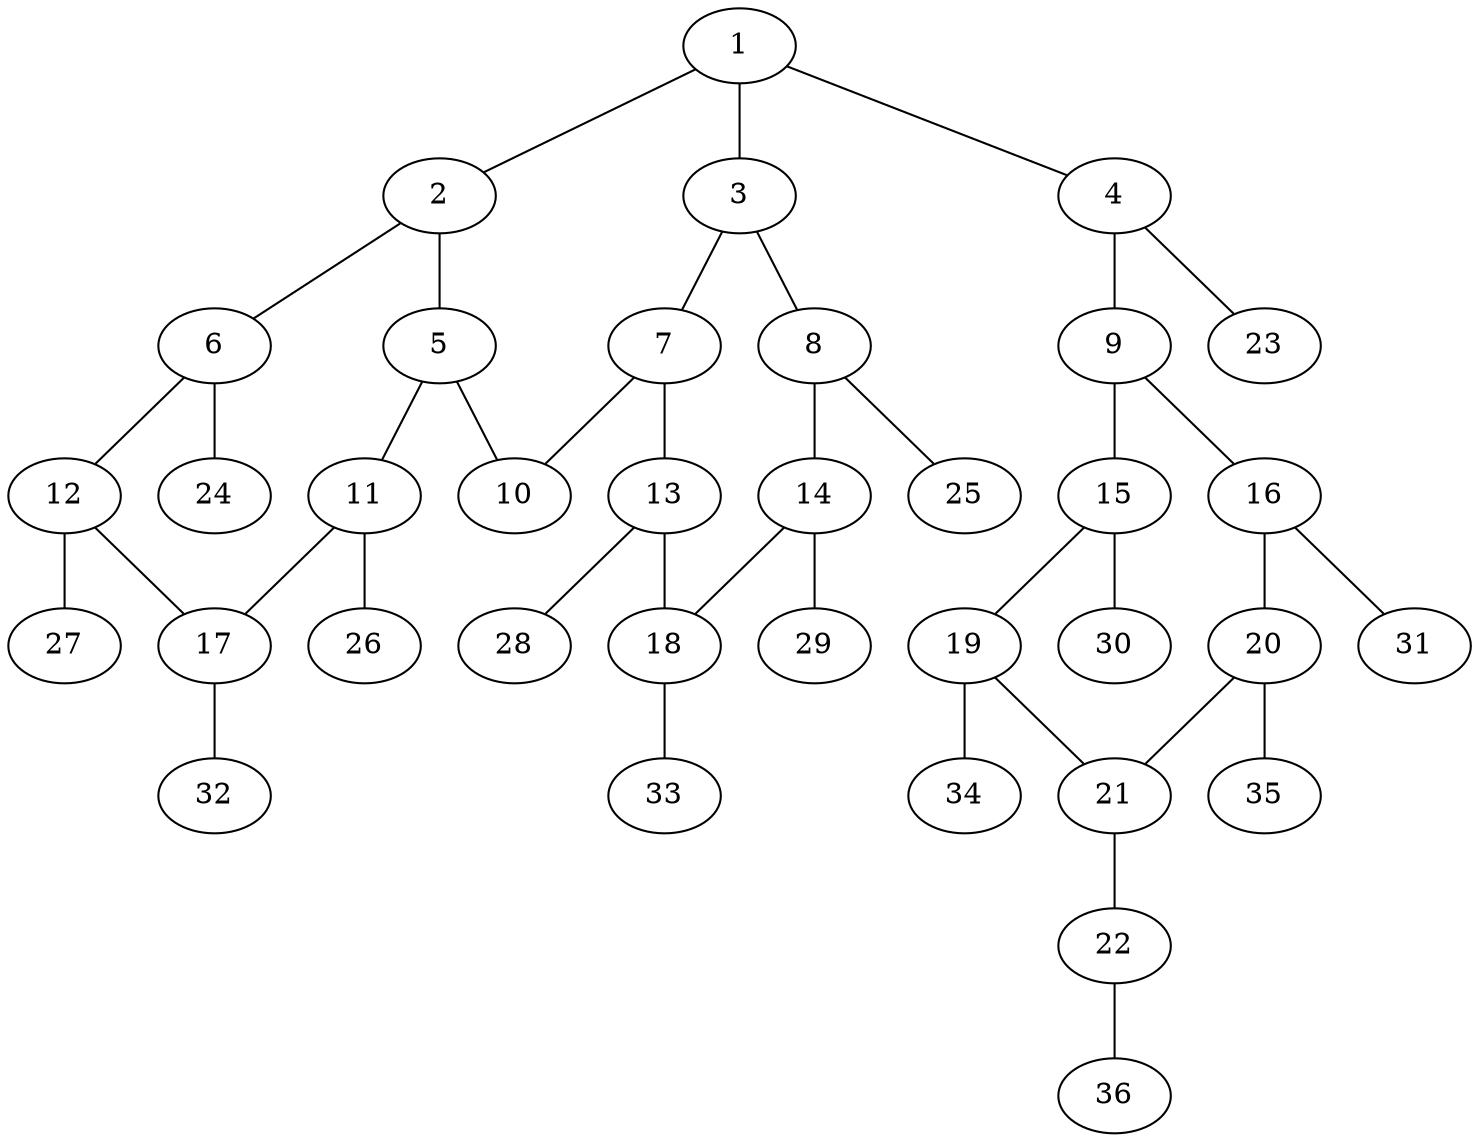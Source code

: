 graph molecule_2826 {
	1	 [chem=C];
	2	 [chem=C];
	1 -- 2	 [valence=1];
	3	 [chem=C];
	1 -- 3	 [valence=2];
	4	 [chem=N];
	1 -- 4	 [valence=1];
	5	 [chem=C];
	2 -- 5	 [valence=1];
	6	 [chem=C];
	2 -- 6	 [valence=2];
	7	 [chem=C];
	3 -- 7	 [valence=1];
	8	 [chem=C];
	3 -- 8	 [valence=1];
	9	 [chem=C];
	4 -- 9	 [valence=1];
	23	 [chem=H];
	4 -- 23	 [valence=1];
	10	 [chem=N];
	5 -- 10	 [valence=1];
	11	 [chem=C];
	5 -- 11	 [valence=2];
	12	 [chem=C];
	6 -- 12	 [valence=1];
	24	 [chem=H];
	6 -- 24	 [valence=1];
	7 -- 10	 [valence=2];
	13	 [chem=C];
	7 -- 13	 [valence=1];
	14	 [chem=C];
	8 -- 14	 [valence=2];
	25	 [chem=H];
	8 -- 25	 [valence=1];
	15	 [chem=C];
	9 -- 15	 [valence=2];
	16	 [chem=C];
	9 -- 16	 [valence=1];
	17	 [chem=C];
	11 -- 17	 [valence=1];
	26	 [chem=H];
	11 -- 26	 [valence=1];
	12 -- 17	 [valence=2];
	27	 [chem=H];
	12 -- 27	 [valence=1];
	18	 [chem=C];
	13 -- 18	 [valence=2];
	28	 [chem=H];
	13 -- 28	 [valence=1];
	14 -- 18	 [valence=1];
	29	 [chem=H];
	14 -- 29	 [valence=1];
	19	 [chem=C];
	15 -- 19	 [valence=1];
	30	 [chem=H];
	15 -- 30	 [valence=1];
	20	 [chem=C];
	16 -- 20	 [valence=2];
	31	 [chem=H];
	16 -- 31	 [valence=1];
	32	 [chem=H];
	17 -- 32	 [valence=1];
	33	 [chem=H];
	18 -- 33	 [valence=1];
	21	 [chem=C];
	19 -- 21	 [valence=2];
	34	 [chem=H];
	19 -- 34	 [valence=1];
	20 -- 21	 [valence=1];
	35	 [chem=H];
	20 -- 35	 [valence=1];
	22	 [chem=O];
	21 -- 22	 [valence=1];
	36	 [chem=H];
	22 -- 36	 [valence=1];
}
